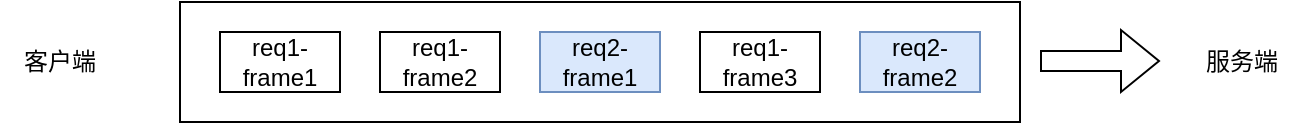 <mxfile version="20.2.3" type="device"><diagram id="Ic0K3nXUhLiON7mL5sxO" name="第 1 页"><mxGraphModel dx="782" dy="549" grid="1" gridSize="10" guides="1" tooltips="1" connect="1" arrows="1" fold="1" page="1" pageScale="1" pageWidth="827" pageHeight="1169" math="0" shadow="0"><root><mxCell id="0"/><mxCell id="1" parent="0"/><mxCell id="Hm7VV1YnIXcwMOv6Qjuu-1" value="" style="rounded=0;whiteSpace=wrap;html=1;" vertex="1" parent="1"><mxGeometry x="100" y="140" width="420" height="60" as="geometry"/></mxCell><mxCell id="Hm7VV1YnIXcwMOv6Qjuu-3" value="req2-frame2" style="rounded=0;whiteSpace=wrap;html=1;fillColor=#dae8fc;strokeColor=#6c8ebf;" vertex="1" parent="1"><mxGeometry x="440" y="155" width="60" height="30" as="geometry"/></mxCell><mxCell id="Hm7VV1YnIXcwMOv6Qjuu-4" value="req1-frame3" style="rounded=0;whiteSpace=wrap;html=1;" vertex="1" parent="1"><mxGeometry x="360" y="155" width="60" height="30" as="geometry"/></mxCell><mxCell id="Hm7VV1YnIXcwMOv6Qjuu-5" value="req2-frame1" style="rounded=0;whiteSpace=wrap;html=1;fillColor=#dae8fc;strokeColor=#6c8ebf;" vertex="1" parent="1"><mxGeometry x="280" y="155" width="60" height="30" as="geometry"/></mxCell><mxCell id="Hm7VV1YnIXcwMOv6Qjuu-6" value="req1-frame2" style="rounded=0;whiteSpace=wrap;html=1;" vertex="1" parent="1"><mxGeometry x="200" y="155" width="60" height="30" as="geometry"/></mxCell><mxCell id="Hm7VV1YnIXcwMOv6Qjuu-7" value="req1-frame1" style="rounded=0;whiteSpace=wrap;html=1;" vertex="1" parent="1"><mxGeometry x="120" y="155" width="60" height="30" as="geometry"/></mxCell><mxCell id="Hm7VV1YnIXcwMOv6Qjuu-8" value="" style="shape=flexArrow;endArrow=classic;html=1;rounded=0;" edge="1" parent="1"><mxGeometry width="50" height="50" relative="1" as="geometry"><mxPoint x="530" y="169.5" as="sourcePoint"/><mxPoint x="590" y="169.5" as="targetPoint"/></mxGeometry></mxCell><mxCell id="Hm7VV1YnIXcwMOv6Qjuu-9" value="服务端" style="text;html=1;strokeColor=none;fillColor=none;align=center;verticalAlign=middle;whiteSpace=wrap;rounded=0;" vertex="1" parent="1"><mxGeometry x="601" y="155" width="60" height="30" as="geometry"/></mxCell><mxCell id="Hm7VV1YnIXcwMOv6Qjuu-10" value="客户端" style="text;html=1;strokeColor=none;fillColor=none;align=center;verticalAlign=middle;whiteSpace=wrap;rounded=0;" vertex="1" parent="1"><mxGeometry x="10" y="155" width="60" height="30" as="geometry"/></mxCell></root></mxGraphModel></diagram></mxfile>